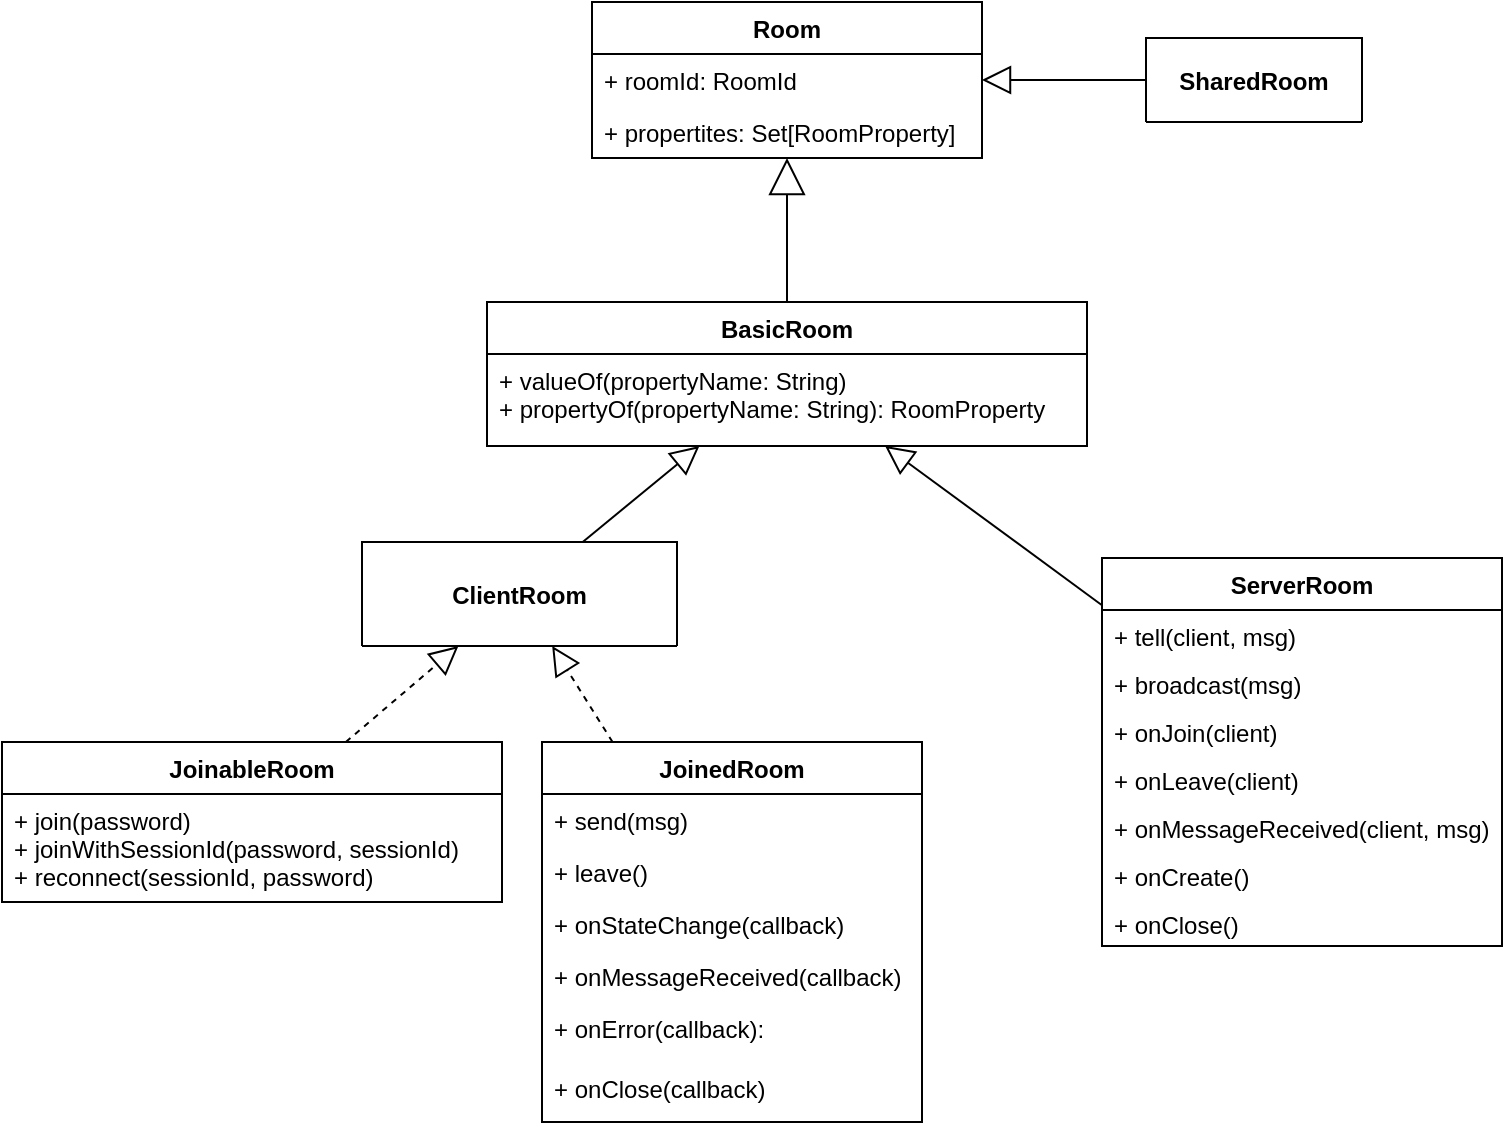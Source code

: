 <mxfile version="13.0.3" type="device" pages="4"><diagram id="ANvYU7w54oOPpQcC6ar3" name="detailed"><mxGraphModel dx="1086" dy="776" grid="1" gridSize="10" guides="1" tooltips="1" connect="1" arrows="1" fold="1" page="1" pageScale="1" pageWidth="827" pageHeight="1169" math="0" shadow="0"><root><mxCell id="0"/><mxCell id="1" parent="0"/><mxCell id="Jf699cSOZhtAb6FgL5ux-11" value="" style="endArrow=block;endSize=16;endFill=0;html=1;entryX=0.5;entryY=1;entryDx=0;entryDy=0;" parent="1" source="Jf699cSOZhtAb6FgL5ux-7" target="Jf699cSOZhtAb6FgL5ux-2" edge="1"><mxGeometry width="160" relative="1" as="geometry"><mxPoint x="120" y="130" as="sourcePoint"/><mxPoint x="280" y="130" as="targetPoint"/></mxGeometry></mxCell><mxCell id="tL595lsRaXTVZxqntEhU-9" value="" style="endArrow=block;endFill=0;endSize=12;html=1;dashed=1;" parent="1" source="q564kaZNd2fOxG2c7eRx-20" target="q564kaZNd2fOxG2c7eRx-17" edge="1"><mxGeometry width="160" relative="1" as="geometry"><mxPoint x="140" y="330" as="sourcePoint"/><mxPoint x="246.012" y="352" as="targetPoint"/></mxGeometry></mxCell><mxCell id="Jf699cSOZhtAb6FgL5ux-2" value="Room" style="swimlane;fontStyle=1;align=center;verticalAlign=top;childLayout=stackLayout;horizontal=1;startSize=26;horizontalStack=0;resizeParent=1;resizeParentMax=0;resizeLast=0;collapsible=1;marginBottom=0;" parent="1" vertex="1"><mxGeometry x="305" y="20" width="195" height="78" as="geometry"/></mxCell><mxCell id="Jf699cSOZhtAb6FgL5ux-3" value="+ roomId: RoomId" style="text;strokeColor=none;fillColor=none;align=left;verticalAlign=top;spacingLeft=4;spacingRight=4;overflow=hidden;rotatable=0;points=[[0,0.5],[1,0.5]];portConstraint=eastwest;" parent="Jf699cSOZhtAb6FgL5ux-2" vertex="1"><mxGeometry y="26" width="195" height="26" as="geometry"/></mxCell><mxCell id="q564kaZNd2fOxG2c7eRx-1" value="+ propertites: Set[RoomProperty]" style="text;strokeColor=none;fillColor=none;align=left;verticalAlign=top;spacingLeft=4;spacingRight=4;overflow=hidden;rotatable=0;points=[[0,0.5],[1,0.5]];portConstraint=eastwest;" parent="Jf699cSOZhtAb6FgL5ux-2" vertex="1"><mxGeometry y="52" width="195" height="26" as="geometry"/></mxCell><mxCell id="q564kaZNd2fOxG2c7eRx-27" style="edgeStyle=none;rounded=0;orthogonalLoop=1;jettySize=auto;html=1;startSize=8;endArrow=block;endFill=0;endSize=12;dashed=1;" parent="1" source="q564kaZNd2fOxG2c7eRx-23" target="q564kaZNd2fOxG2c7eRx-17" edge="1"><mxGeometry relative="1" as="geometry"/></mxCell><mxCell id="q564kaZNd2fOxG2c7eRx-62" style="edgeStyle=none;rounded=0;orthogonalLoop=1;jettySize=auto;html=1;startSize=8;endArrow=block;endFill=0;endSize=12;fontSize=12;" parent="1" source="q564kaZNd2fOxG2c7eRx-17" target="Jf699cSOZhtAb6FgL5ux-7" edge="1"><mxGeometry relative="1" as="geometry"/></mxCell><mxCell id="q564kaZNd2fOxG2c7eRx-59" style="edgeStyle=none;rounded=0;orthogonalLoop=1;jettySize=auto;html=1;startSize=8;endArrow=block;endFill=0;endSize=12;fontSize=12;" parent="1" source="q564kaZNd2fOxG2c7eRx-37" target="Jf699cSOZhtAb6FgL5ux-7" edge="1"><mxGeometry relative="1" as="geometry"/></mxCell><mxCell id="Jf699cSOZhtAb6FgL5ux-7" value="BasicRoom" style="swimlane;fontStyle=1;align=center;verticalAlign=top;childLayout=stackLayout;horizontal=1;startSize=26;horizontalStack=0;resizeParent=1;resizeParentMax=0;resizeLast=0;collapsible=1;marginBottom=0;" parent="1" vertex="1"><mxGeometry x="252.5" y="170" width="300" height="72" as="geometry"/></mxCell><mxCell id="Jf699cSOZhtAb6FgL5ux-10" value="+ valueOf(propertyName: String)&#10;+ propertyOf(propertyName: String): RoomProperty" style="text;strokeColor=none;fillColor=none;align=left;verticalAlign=top;spacingLeft=4;spacingRight=4;overflow=hidden;rotatable=0;points=[[0,0.5],[1,0.5]];portConstraint=eastwest;" parent="Jf699cSOZhtAb6FgL5ux-7" vertex="1"><mxGeometry y="26" width="300" height="46" as="geometry"/></mxCell><mxCell id="OmDBJyFpYIPHmztJFAtA-1" value="SharedRoom" style="swimlane;fontStyle=1;align=center;verticalAlign=middle;childLayout=stackLayout;horizontal=1;startSize=52;horizontalStack=0;resizeParent=1;resizeParentMax=0;resizeLast=0;collapsible=1;marginBottom=0;" parent="1" vertex="1"><mxGeometry x="582" y="38" width="108" height="42" as="geometry"/></mxCell><mxCell id="q564kaZNd2fOxG2c7eRx-37" value="ServerRoom" style="swimlane;fontStyle=1;align=center;verticalAlign=top;childLayout=stackLayout;horizontal=1;startSize=26;horizontalStack=0;resizeParent=1;resizeParentMax=0;resizeLast=0;collapsible=1;marginBottom=0;labelBackgroundColor=#ffffff;fillColor=#ffffff;" parent="1" vertex="1"><mxGeometry x="560" y="298" width="200" height="194" as="geometry"/></mxCell><mxCell id="q564kaZNd2fOxG2c7eRx-40" value="+ tell(client, msg)&#10;" style="text;strokeColor=none;fillColor=none;align=left;verticalAlign=top;spacingLeft=4;spacingRight=4;overflow=hidden;rotatable=0;points=[[0,0.5],[1,0.5]];portConstraint=eastwest;fontSize=12;" parent="q564kaZNd2fOxG2c7eRx-37" vertex="1"><mxGeometry y="26" width="200" height="24" as="geometry"/></mxCell><mxCell id="q564kaZNd2fOxG2c7eRx-41" value="+ broadcast(msg)" style="text;strokeColor=none;fillColor=none;align=left;verticalAlign=top;spacingLeft=4;spacingRight=4;overflow=hidden;rotatable=0;points=[[0,0.5],[1,0.5]];portConstraint=eastwest;fontSize=12;" parent="q564kaZNd2fOxG2c7eRx-37" vertex="1"><mxGeometry y="50" width="200" height="24" as="geometry"/></mxCell><mxCell id="q564kaZNd2fOxG2c7eRx-42" value="+ onJoin(client)" style="text;strokeColor=none;fillColor=none;align=left;verticalAlign=top;spacingLeft=4;spacingRight=4;overflow=hidden;rotatable=0;points=[[0,0.5],[1,0.5]];portConstraint=eastwest;fontSize=12;" parent="q564kaZNd2fOxG2c7eRx-37" vertex="1"><mxGeometry y="74" width="200" height="24" as="geometry"/></mxCell><mxCell id="q564kaZNd2fOxG2c7eRx-43" value="+ onLeave(client)" style="text;strokeColor=none;fillColor=none;align=left;verticalAlign=top;spacingLeft=4;spacingRight=4;overflow=hidden;rotatable=0;points=[[0,0.5],[1,0.5]];portConstraint=eastwest;fontSize=12;" parent="q564kaZNd2fOxG2c7eRx-37" vertex="1"><mxGeometry y="98" width="200" height="24" as="geometry"/></mxCell><mxCell id="q564kaZNd2fOxG2c7eRx-44" value="+ onMessageReceived(client, msg)" style="text;strokeColor=none;fillColor=none;align=left;verticalAlign=top;spacingLeft=4;spacingRight=4;overflow=hidden;rotatable=0;points=[[0,0.5],[1,0.5]];portConstraint=eastwest;fontSize=12;" parent="q564kaZNd2fOxG2c7eRx-37" vertex="1"><mxGeometry y="122" width="200" height="24" as="geometry"/></mxCell><mxCell id="q564kaZNd2fOxG2c7eRx-45" value="+ onCreate()" style="text;strokeColor=none;fillColor=none;align=left;verticalAlign=top;spacingLeft=4;spacingRight=4;overflow=hidden;rotatable=0;points=[[0,0.5],[1,0.5]];portConstraint=eastwest;fontSize=12;" parent="q564kaZNd2fOxG2c7eRx-37" vertex="1"><mxGeometry y="146" width="200" height="24" as="geometry"/></mxCell><mxCell id="q564kaZNd2fOxG2c7eRx-46" value="+ onClose()" style="text;strokeColor=none;fillColor=none;align=left;verticalAlign=top;spacingLeft=4;spacingRight=4;overflow=hidden;rotatable=0;points=[[0,0.5],[1,0.5]];portConstraint=eastwest;fontSize=12;" parent="q564kaZNd2fOxG2c7eRx-37" vertex="1"><mxGeometry y="170" width="200" height="24" as="geometry"/></mxCell><mxCell id="q564kaZNd2fOxG2c7eRx-17" value="ClientRoom" style="swimlane;fontStyle=1;align=center;verticalAlign=middle;childLayout=stackLayout;horizontal=1;startSize=52;horizontalStack=0;resizeParent=1;resizeParentMax=0;resizeLast=0;collapsible=1;marginBottom=0;" parent="1" vertex="1"><mxGeometry x="190" y="290" width="157.5" height="52" as="geometry"/></mxCell><mxCell id="q564kaZNd2fOxG2c7eRx-23" value="JoinedRoom" style="swimlane;fontStyle=1;align=center;verticalAlign=top;childLayout=stackLayout;horizontal=1;startSize=26;horizontalStack=0;resizeParent=1;resizeParentMax=0;resizeLast=0;collapsible=1;marginBottom=0;" parent="1" vertex="1"><mxGeometry x="280" y="390" width="190" height="190" as="geometry"/></mxCell><mxCell id="q564kaZNd2fOxG2c7eRx-29" value="+ send(msg)" style="text;strokeColor=none;fillColor=none;align=left;verticalAlign=top;spacingLeft=4;spacingRight=4;overflow=hidden;rotatable=0;points=[[0,0.5],[1,0.5]];portConstraint=eastwest;" parent="q564kaZNd2fOxG2c7eRx-23" vertex="1"><mxGeometry y="26" width="190" height="26" as="geometry"/></mxCell><mxCell id="q564kaZNd2fOxG2c7eRx-28" value="+ leave()" style="text;strokeColor=none;fillColor=none;align=left;verticalAlign=top;spacingLeft=4;spacingRight=4;overflow=hidden;rotatable=0;points=[[0,0.5],[1,0.5]];portConstraint=eastwest;" parent="q564kaZNd2fOxG2c7eRx-23" vertex="1"><mxGeometry y="52" width="190" height="26" as="geometry"/></mxCell><mxCell id="q564kaZNd2fOxG2c7eRx-26" value="+ onStateChange(callback)" style="text;strokeColor=none;fillColor=none;align=left;verticalAlign=top;spacingLeft=4;spacingRight=4;overflow=hidden;rotatable=0;points=[[0,0.5],[1,0.5]];portConstraint=eastwest;" parent="q564kaZNd2fOxG2c7eRx-23" vertex="1"><mxGeometry y="78" width="190" height="26" as="geometry"/></mxCell><mxCell id="q564kaZNd2fOxG2c7eRx-30" value="+ onMessageReceived(callback)" style="text;strokeColor=none;fillColor=none;align=left;verticalAlign=top;spacingLeft=4;spacingRight=4;overflow=hidden;rotatable=0;points=[[0,0.5],[1,0.5]];portConstraint=eastwest;" parent="q564kaZNd2fOxG2c7eRx-23" vertex="1"><mxGeometry y="104" width="190" height="26" as="geometry"/></mxCell><mxCell id="q564kaZNd2fOxG2c7eRx-24" value="+ onError(callback): " style="text;strokeColor=none;fillColor=none;align=left;verticalAlign=top;spacingLeft=4;spacingRight=4;overflow=hidden;rotatable=0;points=[[0,0.5],[1,0.5]];portConstraint=eastwest;" parent="q564kaZNd2fOxG2c7eRx-23" vertex="1"><mxGeometry y="130" width="190" height="60" as="geometry"/></mxCell><mxCell id="q564kaZNd2fOxG2c7eRx-20" value="JoinableRoom" style="swimlane;fontStyle=1;align=center;verticalAlign=top;childLayout=stackLayout;horizontal=1;startSize=26;horizontalStack=0;resizeParent=1;resizeParentMax=0;resizeLast=0;collapsible=1;marginBottom=0;" parent="1" vertex="1"><mxGeometry x="10" y="390" width="250" height="80" as="geometry"/></mxCell><mxCell id="q564kaZNd2fOxG2c7eRx-21" value="+ join(password)&#10;+ joinWithSessionId(password, sessionId)&#10;+ reconnect(sessionId, password)&#10;&#10;" style="text;strokeColor=none;fillColor=none;align=left;verticalAlign=top;spacingLeft=4;spacingRight=4;overflow=hidden;rotatable=0;points=[[0,0.5],[1,0.5]];portConstraint=eastwest;" parent="q564kaZNd2fOxG2c7eRx-20" vertex="1"><mxGeometry y="26" width="250" height="54" as="geometry"/></mxCell><mxCell id="OmDBJyFpYIPHmztJFAtA-4" style="edgeStyle=none;rounded=0;orthogonalLoop=1;jettySize=auto;html=1;startSize=8;endArrow=block;endFill=0;endSize=12;fontSize=12;" parent="1" source="OmDBJyFpYIPHmztJFAtA-1" target="Jf699cSOZhtAb6FgL5ux-2" edge="1"><mxGeometry relative="1" as="geometry"/></mxCell><mxCell id="ifW5zRImPuXPrIfAHnzN-2" value="+ onClose(callback)" style="text;strokeColor=none;fillColor=none;align=left;verticalAlign=top;spacingLeft=4;spacingRight=4;overflow=hidden;rotatable=0;points=[[0,0.5],[1,0.5]];portConstraint=eastwest;" vertex="1" parent="1"><mxGeometry x="280" y="550" width="190" height="26" as="geometry"/></mxCell></root></mxGraphModel></diagram><diagram id="nS-0k1jX-BRcm239sArv" name="Page-2"><mxGraphModel dx="1086" dy="776" grid="1" gridSize="10" guides="1" tooltips="1" connect="1" arrows="1" fold="1" page="1" pageScale="1" pageWidth="827" pageHeight="1169" math="0" shadow="0"><root><mxCell id="82kG2fMaNfjDo4Lb9i8f-0"/><mxCell id="82kG2fMaNfjDo4Lb9i8f-1" parent="82kG2fMaNfjDo4Lb9i8f-0"/><mxCell id="82kG2fMaNfjDo4Lb9i8f-2" value="" style="endArrow=block;endSize=12;endFill=0;html=1;entryX=0.5;entryY=1;entryDx=0;entryDy=0;" parent="82kG2fMaNfjDo4Lb9i8f-1" source="82kG2fMaNfjDo4Lb9i8f-10" target="82kG2fMaNfjDo4Lb9i8f-4" edge="1"><mxGeometry width="160" relative="1" as="geometry"><mxPoint x="120" y="130" as="sourcePoint"/><mxPoint x="280" y="130" as="targetPoint"/></mxGeometry></mxCell><mxCell id="82kG2fMaNfjDo4Lb9i8f-3" value="" style="endArrow=block;dashed=1;endFill=0;endSize=12;html=1;" parent="82kG2fMaNfjDo4Lb9i8f-1" source="82kG2fMaNfjDo4Lb9i8f-35" target="82kG2fMaNfjDo4Lb9i8f-28" edge="1"><mxGeometry width="160" relative="1" as="geometry"><mxPoint x="140" y="330" as="sourcePoint"/><mxPoint x="246.012" y="352" as="targetPoint"/></mxGeometry></mxCell><mxCell id="82kG2fMaNfjDo4Lb9i8f-7" style="edgeStyle=none;rounded=0;orthogonalLoop=1;jettySize=auto;html=1;startSize=8;endArrow=block;endFill=0;endSize=12;dashed=1;" parent="82kG2fMaNfjDo4Lb9i8f-1" source="82kG2fMaNfjDo4Lb9i8f-29" target="82kG2fMaNfjDo4Lb9i8f-28" edge="1"><mxGeometry relative="1" as="geometry"/></mxCell><mxCell id="82kG2fMaNfjDo4Lb9i8f-8" style="edgeStyle=none;rounded=0;orthogonalLoop=1;jettySize=auto;html=1;startSize=8;endArrow=block;endFill=0;endSize=12;fontSize=12;" parent="82kG2fMaNfjDo4Lb9i8f-1" source="82kG2fMaNfjDo4Lb9i8f-28" target="82kG2fMaNfjDo4Lb9i8f-10" edge="1"><mxGeometry relative="1" as="geometry"/></mxCell><mxCell id="82kG2fMaNfjDo4Lb9i8f-9" style="edgeStyle=none;rounded=0;orthogonalLoop=1;jettySize=auto;html=1;startSize=8;endArrow=block;endFill=0;endSize=12;fontSize=12;" parent="82kG2fMaNfjDo4Lb9i8f-1" source="82kG2fMaNfjDo4Lb9i8f-12" target="82kG2fMaNfjDo4Lb9i8f-10" edge="1"><mxGeometry relative="1" as="geometry"/></mxCell><mxCell id="82kG2fMaNfjDo4Lb9i8f-20" style="edgeStyle=none;rounded=0;orthogonalLoop=1;jettySize=auto;html=1;startSize=8;endArrow=block;endFill=0;endSize=12;fontSize=12;" parent="82kG2fMaNfjDo4Lb9i8f-1" source="82kG2fMaNfjDo4Lb9i8f-38" target="82kG2fMaNfjDo4Lb9i8f-12" edge="1"><mxGeometry relative="1" as="geometry"/></mxCell><mxCell id="82kG2fMaNfjDo4Lb9i8f-21" style="edgeStyle=none;rounded=0;orthogonalLoop=1;jettySize=auto;html=1;startSize=8;endArrow=block;endFill=0;endSize=12;fontSize=12;" parent="82kG2fMaNfjDo4Lb9i8f-1" source="82kG2fMaNfjDo4Lb9i8f-22" target="82kG2fMaNfjDo4Lb9i8f-12" edge="1"><mxGeometry relative="1" as="geometry"/></mxCell><mxCell id="82kG2fMaNfjDo4Lb9i8f-28" value="ClientRoom" style="swimlane;fontStyle=1;align=center;verticalAlign=middle;childLayout=stackLayout;horizontal=1;startSize=52;horizontalStack=0;resizeParent=1;resizeParentMax=0;resizeLast=0;collapsible=1;marginBottom=0;" parent="82kG2fMaNfjDo4Lb9i8f-1" vertex="1"><mxGeometry x="190" y="290" width="125" height="50" as="geometry"/></mxCell><mxCell id="82kG2fMaNfjDo4Lb9i8f-10" value="BasicRoom" style="swimlane;fontStyle=1;align=center;verticalAlign=middle;childLayout=stackLayout;horizontal=1;startSize=72;horizontalStack=0;resizeParent=1;resizeParentMax=0;resizeLast=0;collapsible=1;marginBottom=0;" parent="82kG2fMaNfjDo4Lb9i8f-1" vertex="1"><mxGeometry x="333.75" y="180" width="125" height="50" as="geometry"/></mxCell><mxCell id="82kG2fMaNfjDo4Lb9i8f-35" value="JoinableRoom" style="swimlane;fontStyle=1;align=center;verticalAlign=middle;childLayout=stackLayout;horizontal=1;startSize=52;horizontalStack=0;resizeParent=1;resizeParentMax=0;resizeLast=0;collapsible=1;marginBottom=0;" parent="82kG2fMaNfjDo4Lb9i8f-1" vertex="1"><mxGeometry x="120" y="400" width="110" height="35" as="geometry"/></mxCell><mxCell id="82kG2fMaNfjDo4Lb9i8f-4" value="Room" style="swimlane;fontStyle=1;align=center;verticalAlign=middle;childLayout=stackLayout;horizontal=1;startSize=78;horizontalStack=0;resizeParent=1;resizeParentMax=0;resizeLast=0;collapsible=1;marginBottom=0;" parent="82kG2fMaNfjDo4Lb9i8f-1" vertex="1"><mxGeometry x="353.75" y="80" width="85" height="48" as="geometry"/></mxCell><mxCell id="82kG2fMaNfjDo4Lb9i8f-29" value="JoinedRoom" style="swimlane;fontStyle=1;align=center;verticalAlign=middle;childLayout=stackLayout;horizontal=1;startSize=52;horizontalStack=0;resizeParent=1;resizeParentMax=0;resizeLast=0;collapsible=1;marginBottom=0;" parent="82kG2fMaNfjDo4Lb9i8f-1" vertex="1"><mxGeometry x="280" y="400" width="110" height="35" as="geometry"/></mxCell><mxCell id="82kG2fMaNfjDo4Lb9i8f-12" value="ServerRoom" style="swimlane;fontStyle=1;align=center;verticalAlign=middle;childLayout=stackLayout;horizontal=1;startSize=50;horizontalStack=0;resizeParent=1;resizeParentMax=0;resizeLast=0;collapsible=1;marginBottom=0;labelBackgroundColor=#ffffff;fillColor=#ffffff;" parent="82kG2fMaNfjDo4Lb9i8f-1" vertex="1"><mxGeometry x="500" y="290" width="125" height="50" as="geometry"/></mxCell><mxCell id="82kG2fMaNfjDo4Lb9i8f-38" value="GameLoop" style="swimlane;fontStyle=1;align=center;verticalAlign=middle;childLayout=stackLayout;horizontal=1;startSize=35;horizontalStack=0;resizeParent=1;resizeParentMax=0;resizeLast=0;collapsible=1;marginBottom=0;labelBackgroundColor=none;" parent="82kG2fMaNfjDo4Lb9i8f-1" vertex="1"><mxGeometry x="430" y="400" width="140" height="35" as="geometry"/></mxCell><mxCell id="82kG2fMaNfjDo4Lb9i8f-22" value="SynchronizedRoomState" style="swimlane;fontStyle=1;align=center;verticalAlign=middle;childLayout=stackLayout;horizontal=1;startSize=35;horizontalStack=0;resizeParent=1;resizeParentMax=0;resizeLast=0;collapsible=1;marginBottom=0;labelBackgroundColor=none;" parent="82kG2fMaNfjDo4Lb9i8f-1" vertex="1"><mxGeometry x="580" y="400" width="150" height="35" as="geometry"/></mxCell></root></mxGraphModel></diagram><diagram id="jXuK49XHvOL2DQo-oeTp" name="Page-3"><mxGraphModel dx="1086" dy="776" grid="1" gridSize="10" guides="1" tooltips="1" connect="1" arrows="1" fold="1" page="1" pageScale="1" pageWidth="827" pageHeight="1169" math="0" shadow="0"><root><mxCell id="lmc9ALdjlUcpM2SNsOKq-0"/><mxCell id="lmc9ALdjlUcpM2SNsOKq-1" parent="lmc9ALdjlUcpM2SNsOKq-0"/><mxCell id="bA6wwYij9P8J1IgaDy36-44" value="" style="endArrow=block;endSize=16;endFill=0;html=1;entryX=0.5;entryY=1;entryDx=0;entryDy=0;dashed=1;" edge="1" parent="lmc9ALdjlUcpM2SNsOKq-1" source="bA6wwYij9P8J1IgaDy36-52" target="bA6wwYij9P8J1IgaDy36-46"><mxGeometry width="160" relative="1" as="geometry"><mxPoint x="130" y="140" as="sourcePoint"/><mxPoint x="290" y="140" as="targetPoint"/></mxGeometry></mxCell><mxCell id="bA6wwYij9P8J1IgaDy36-46" value="Room" style="swimlane;fontStyle=1;align=center;verticalAlign=top;childLayout=stackLayout;horizontal=1;startSize=26;horizontalStack=0;resizeParent=1;resizeParentMax=0;resizeLast=0;collapsible=1;marginBottom=0;" vertex="1" parent="lmc9ALdjlUcpM2SNsOKq-1"><mxGeometry x="315" y="30" width="195" height="78" as="geometry"/></mxCell><mxCell id="bA6wwYij9P8J1IgaDy36-47" value="+ roomId: RoomId" style="text;strokeColor=none;fillColor=none;align=left;verticalAlign=top;spacingLeft=4;spacingRight=4;overflow=hidden;rotatable=0;points=[[0,0.5],[1,0.5]];portConstraint=eastwest;" vertex="1" parent="bA6wwYij9P8J1IgaDy36-46"><mxGeometry y="26" width="195" height="26" as="geometry"/></mxCell><mxCell id="bA6wwYij9P8J1IgaDy36-48" value="+ propertites: Set[RoomProperty]" style="text;strokeColor=none;fillColor=none;align=left;verticalAlign=top;spacingLeft=4;spacingRight=4;overflow=hidden;rotatable=0;points=[[0,0.5],[1,0.5]];portConstraint=eastwest;" vertex="1" parent="bA6wwYij9P8J1IgaDy36-46"><mxGeometry y="52" width="195" height="26" as="geometry"/></mxCell><mxCell id="bA6wwYij9P8J1IgaDy36-50" style="edgeStyle=none;rounded=0;orthogonalLoop=1;jettySize=auto;html=1;startSize=8;endArrow=block;endFill=0;endSize=12;fontSize=12;exitX=0.5;exitY=0;exitDx=0;exitDy=0;dashed=1;" edge="1" parent="lmc9ALdjlUcpM2SNsOKq-1" source="8RUiEOQkc9yUNHaTF_NH-4" target="bA6wwYij9P8J1IgaDy36-52"><mxGeometry relative="1" as="geometry"><mxPoint x="310.364" y="300" as="sourcePoint"/></mxGeometry></mxCell><mxCell id="bA6wwYij9P8J1IgaDy36-51" style="edgeStyle=none;rounded=0;orthogonalLoop=1;jettySize=auto;html=1;startSize=8;endArrow=block;endFill=0;endSize=12;fontSize=12;exitX=0.5;exitY=0;exitDx=0;exitDy=0;dashed=1;" edge="1" parent="lmc9ALdjlUcpM2SNsOKq-1" source="8RUiEOQkc9yUNHaTF_NH-7" target="bA6wwYij9P8J1IgaDy36-52"><mxGeometry relative="1" as="geometry"><mxPoint x="570" y="331.602" as="sourcePoint"/></mxGeometry></mxCell><mxCell id="bA6wwYij9P8J1IgaDy36-52" value="BasicRoom" style="swimlane;fontStyle=1;align=center;verticalAlign=top;childLayout=stackLayout;horizontal=1;startSize=26;horizontalStack=0;resizeParent=1;resizeParentMax=0;resizeLast=0;collapsible=1;marginBottom=0;" vertex="1" parent="lmc9ALdjlUcpM2SNsOKq-1"><mxGeometry x="262.5" y="180" width="300" height="72" as="geometry"/></mxCell><mxCell id="bA6wwYij9P8J1IgaDy36-53" value="+ valueOf(propertyName: String)&#10;+ propertyOf(propertyName: String): RoomProperty" style="text;strokeColor=none;fillColor=none;align=left;verticalAlign=top;spacingLeft=4;spacingRight=4;overflow=hidden;rotatable=0;points=[[0,0.5],[1,0.5]];portConstraint=eastwest;" vertex="1" parent="bA6wwYij9P8J1IgaDy36-52"><mxGeometry y="26" width="300" height="46" as="geometry"/></mxCell><mxCell id="bA6wwYij9P8J1IgaDy36-54" value="SharedRoom" style="swimlane;fontStyle=1;align=center;verticalAlign=middle;childLayout=stackLayout;horizontal=1;startSize=52;horizontalStack=0;resizeParent=1;resizeParentMax=0;resizeLast=0;collapsible=1;marginBottom=0;" vertex="1" parent="lmc9ALdjlUcpM2SNsOKq-1"><mxGeometry x="592" y="48" width="108" height="42" as="geometry"/></mxCell><mxCell id="bA6wwYij9P8J1IgaDy36-87" style="edgeStyle=none;rounded=0;orthogonalLoop=1;jettySize=auto;html=1;startSize=8;endArrow=block;endFill=0;endSize=12;fontSize=12;" edge="1" parent="lmc9ALdjlUcpM2SNsOKq-1" source="bA6wwYij9P8J1IgaDy36-54" target="bA6wwYij9P8J1IgaDy36-46"><mxGeometry relative="1" as="geometry"/></mxCell><mxCell id="8RUiEOQkc9yUNHaTF_NH-0" value="" style="endArrow=block;dashed=1;endFill=0;endSize=12;html=1;" edge="1" parent="lmc9ALdjlUcpM2SNsOKq-1" source="8RUiEOQkc9yUNHaTF_NH-5" target="8RUiEOQkc9yUNHaTF_NH-4"><mxGeometry width="160" relative="1" as="geometry"><mxPoint x="172.9" y="390" as="sourcePoint"/><mxPoint x="278.912" y="412" as="targetPoint"/></mxGeometry></mxCell><mxCell id="8RUiEOQkc9yUNHaTF_NH-1" style="edgeStyle=none;rounded=0;orthogonalLoop=1;jettySize=auto;html=1;startSize=8;endArrow=block;endFill=0;endSize=12;dashed=1;" edge="1" parent="lmc9ALdjlUcpM2SNsOKq-1" source="8RUiEOQkc9yUNHaTF_NH-6" target="8RUiEOQkc9yUNHaTF_NH-4"><mxGeometry relative="1" as="geometry"/></mxCell><mxCell id="8RUiEOQkc9yUNHaTF_NH-2" style="edgeStyle=none;rounded=0;orthogonalLoop=1;jettySize=auto;html=1;startSize=8;endArrow=block;endFill=0;endSize=12;fontSize=12;dashed=1;" edge="1" parent="lmc9ALdjlUcpM2SNsOKq-1" source="8RUiEOQkc9yUNHaTF_NH-8" target="8RUiEOQkc9yUNHaTF_NH-7"><mxGeometry relative="1" as="geometry"/></mxCell><mxCell id="8RUiEOQkc9yUNHaTF_NH-3" style="edgeStyle=none;rounded=0;orthogonalLoop=1;jettySize=auto;html=1;startSize=8;endArrow=block;endFill=0;endSize=12;fontSize=12;dashed=1;" edge="1" parent="lmc9ALdjlUcpM2SNsOKq-1" target="8RUiEOQkc9yUNHaTF_NH-7"><mxGeometry relative="1" as="geometry"><mxPoint x="672.107" y="460" as="sourcePoint"/></mxGeometry></mxCell><mxCell id="8RUiEOQkc9yUNHaTF_NH-5" value="JoinableRoom" style="swimlane;fontStyle=1;align=center;verticalAlign=middle;childLayout=stackLayout;horizontal=1;startSize=52;horizontalStack=0;resizeParent=1;resizeParentMax=0;resizeLast=0;collapsible=1;marginBottom=0;" vertex="1" parent="lmc9ALdjlUcpM2SNsOKq-1"><mxGeometry x="140" y="450" width="110" height="35" as="geometry"/></mxCell><mxCell id="8RUiEOQkc9yUNHaTF_NH-4" value="ClientRoom" style="swimlane;fontStyle=1;align=center;verticalAlign=middle;childLayout=stackLayout;horizontal=1;startSize=52;horizontalStack=0;resizeParent=1;resizeParentMax=0;resizeLast=0;collapsible=1;marginBottom=0;" vertex="1" parent="lmc9ALdjlUcpM2SNsOKq-1"><mxGeometry x="200" y="310" width="125" height="50" as="geometry"/></mxCell><mxCell id="8RUiEOQkc9yUNHaTF_NH-7" value="ServerRoom" style="swimlane;fontStyle=1;align=center;verticalAlign=middle;childLayout=stackLayout;horizontal=1;startSize=50;horizontalStack=0;resizeParent=1;resizeParentMax=0;resizeLast=0;collapsible=1;marginBottom=0;labelBackgroundColor=#ffffff;fillColor=#ffffff;" vertex="1" parent="lmc9ALdjlUcpM2SNsOKq-1"><mxGeometry x="495" y="310" width="125" height="50" as="geometry"/></mxCell><mxCell id="8RUiEOQkc9yUNHaTF_NH-8" value="GameLoop" style="swimlane;fontStyle=1;align=center;verticalAlign=middle;childLayout=stackLayout;horizontal=1;startSize=35;horizontalStack=0;resizeParent=1;resizeParentMax=0;resizeLast=0;collapsible=1;marginBottom=0;labelBackgroundColor=none;" vertex="1" parent="lmc9ALdjlUcpM2SNsOKq-1"><mxGeometry x="430" y="450" width="140" height="35" as="geometry"/></mxCell><mxCell id="8RUiEOQkc9yUNHaTF_NH-9" value="SynchronizedRoomState" style="swimlane;fontStyle=1;align=center;verticalAlign=middle;childLayout=stackLayout;horizontal=1;startSize=35;horizontalStack=0;resizeParent=1;resizeParentMax=0;resizeLast=0;collapsible=1;marginBottom=0;labelBackgroundColor=none;" vertex="1" parent="lmc9ALdjlUcpM2SNsOKq-1"><mxGeometry x="600" y="450" width="150" height="35" as="geometry"/></mxCell><mxCell id="8RUiEOQkc9yUNHaTF_NH-6" value="JoinedRoom" style="swimlane;fontStyle=1;align=center;verticalAlign=middle;childLayout=stackLayout;horizontal=1;startSize=52;horizontalStack=0;resizeParent=1;resizeParentMax=0;resizeLast=0;collapsible=1;marginBottom=0;" vertex="1" parent="lmc9ALdjlUcpM2SNsOKq-1"><mxGeometry x="280" y="450" width="110" height="35" as="geometry"/></mxCell></root></mxGraphModel></diagram><diagram id="UWOGe96sFC5fvnwpxAq-" name="server"><mxGraphModel dx="1086" dy="776" grid="1" gridSize="10" guides="1" tooltips="1" connect="1" arrows="1" fold="1" page="1" pageScale="1" pageWidth="827" pageHeight="1169" math="0" shadow="0"><root><mxCell id="kCYz8bWBBVI4Hr_ZKfA5-0"/><mxCell id="kCYz8bWBBVI4Hr_ZKfA5-1" parent="kCYz8bWBBVI4Hr_ZKfA5-0"/><mxCell id="c1U2BXhjYqEPUL8S3MVg-0" value="Room" style="swimlane;fontStyle=1;align=center;verticalAlign=top;childLayout=stackLayout;horizontal=1;startSize=26;horizontalStack=0;resizeParent=1;resizeParentMax=0;resizeLast=0;collapsible=1;marginBottom=0;" parent="kCYz8bWBBVI4Hr_ZKfA5-1" vertex="1"><mxGeometry x="305" y="20" width="195" height="78" as="geometry"/></mxCell><mxCell id="c1U2BXhjYqEPUL8S3MVg-1" value="+ roomId: RoomId" style="text;strokeColor=none;fillColor=none;align=left;verticalAlign=top;spacingLeft=4;spacingRight=4;overflow=hidden;rotatable=0;points=[[0,0.5],[1,0.5]];portConstraint=eastwest;" parent="c1U2BXhjYqEPUL8S3MVg-0" vertex="1"><mxGeometry y="26" width="195" height="26" as="geometry"/></mxCell><mxCell id="c1U2BXhjYqEPUL8S3MVg-2" value="+ propertites: Set[RoomProperty]" style="text;strokeColor=none;fillColor=none;align=left;verticalAlign=top;spacingLeft=4;spacingRight=4;overflow=hidden;rotatable=0;points=[[0,0.5],[1,0.5]];portConstraint=eastwest;" parent="c1U2BXhjYqEPUL8S3MVg-0" vertex="1"><mxGeometry y="52" width="195" height="26" as="geometry"/></mxCell><mxCell id="c1U2BXhjYqEPUL8S3MVg-11" style="edgeStyle=none;rounded=0;orthogonalLoop=1;jettySize=auto;html=1;startSize=8;endArrow=block;endFill=0;endSize=12;fontSize=12;" parent="kCYz8bWBBVI4Hr_ZKfA5-1" source="c1U2BXhjYqEPUL8S3MVg-19" target="r9f8YnzCsqGr7gEaaDu9-0" edge="1"><mxGeometry relative="1" as="geometry"><mxPoint x="364.404" y="364.0" as="targetPoint"/></mxGeometry></mxCell><mxCell id="c1U2BXhjYqEPUL8S3MVg-12" style="edgeStyle=none;rounded=0;orthogonalLoop=1;jettySize=auto;html=1;startSize=8;endArrow=block;endFill=0;endSize=12;fontSize=12;" parent="kCYz8bWBBVI4Hr_ZKfA5-1" source="c1U2BXhjYqEPUL8S3MVg-13" target="r9f8YnzCsqGr7gEaaDu9-0" edge="1"><mxGeometry relative="1" as="geometry"><mxPoint x="442.271" y="364.0" as="targetPoint"/></mxGeometry></mxCell><mxCell id="c1U2BXhjYqEPUL8S3MVg-25" style="rounded=0;orthogonalLoop=1;jettySize=auto;html=1;endArrow=block;endFill=0;startSize=10;endSize=12;exitX=0.556;exitY=0.041;exitDx=0;exitDy=0;exitPerimeter=0;" parent="kCYz8bWBBVI4Hr_ZKfA5-1" source="r9f8YnzCsqGr7gEaaDu9-0" target="c1U2BXhjYqEPUL8S3MVg-0" edge="1"><mxGeometry relative="1" as="geometry"><mxPoint x="401.166" y="170" as="sourcePoint"/></mxGeometry></mxCell><mxCell id="HiVlQtQ1CVjseC2JWSwl-21" style="rounded=0;orthogonalLoop=1;jettySize=auto;html=1;endArrow=block;endFill=0;endSize=12;edgeStyle=orthogonalEdgeStyle;" parent="kCYz8bWBBVI4Hr_ZKfA5-1" source="r9f8YnzCsqGr7gEaaDu9-0" target="HiVlQtQ1CVjseC2JWSwl-17" edge="1"><mxGeometry relative="1" as="geometry"><Array as="points"><mxPoint x="330" y="110"/></Array></mxGeometry></mxCell><mxCell id="HiVlQtQ1CVjseC2JWSwl-22" style="edgeStyle=none;rounded=0;orthogonalLoop=1;jettySize=auto;html=1;endArrow=block;endFill=0;endSize=12;" parent="kCYz8bWBBVI4Hr_ZKfA5-1" source="r9f8YnzCsqGr7gEaaDu9-0" target="HiVlQtQ1CVjseC2JWSwl-6" edge="1"><mxGeometry relative="1" as="geometry"/></mxCell><mxCell id="HiVlQtQ1CVjseC2JWSwl-23" style="edgeStyle=none;rounded=0;orthogonalLoop=1;jettySize=auto;html=1;endArrow=block;endFill=0;endSize=12;" parent="kCYz8bWBBVI4Hr_ZKfA5-1" source="r9f8YnzCsqGr7gEaaDu9-0" target="HiVlQtQ1CVjseC2JWSwl-9" edge="1"><mxGeometry relative="1" as="geometry"/></mxCell><mxCell id="HiVlQtQ1CVjseC2JWSwl-24" style="edgeStyle=orthogonalEdgeStyle;rounded=0;orthogonalLoop=1;jettySize=auto;html=1;endArrow=block;endFill=0;endSize=12;" parent="kCYz8bWBBVI4Hr_ZKfA5-1" source="r9f8YnzCsqGr7gEaaDu9-0" target="HiVlQtQ1CVjseC2JWSwl-12" edge="1"><mxGeometry relative="1" as="geometry"><Array as="points"><mxPoint x="320" y="419"/></Array></mxGeometry></mxCell><mxCell id="r9f8YnzCsqGr7gEaaDu9-0" value="ServerRoom" style="swimlane;fontStyle=3;align=center;verticalAlign=top;childLayout=stackLayout;horizontal=1;startSize=26;horizontalStack=0;resizeParent=1;resizeParentMax=0;resizeLast=0;collapsible=1;marginBottom=0;labelBackgroundColor=#ffffff;fillColor=#ffffff;" parent="kCYz8bWBBVI4Hr_ZKfA5-1" vertex="1"><mxGeometry x="305" y="130" width="180" height="242" as="geometry"/></mxCell><mxCell id="r9f8YnzCsqGr7gEaaDu9-1" value="+ addClient(client)" style="text;strokeColor=none;fillColor=none;align=left;verticalAlign=top;spacingLeft=4;spacingRight=4;overflow=hidden;rotatable=0;points=[[0,0.5],[1,0.5]];portConstraint=eastwest;fontSize=10;labelBackgroundColor=none;" parent="r9f8YnzCsqGr7gEaaDu9-0" vertex="1"><mxGeometry y="26" width="180" height="24" as="geometry"/></mxCell><mxCell id="r9f8YnzCsqGr7gEaaDu9-2" value="+ removeClient(client)&#10;" style="text;strokeColor=none;fillColor=none;align=left;verticalAlign=top;spacingLeft=4;spacingRight=4;overflow=hidden;rotatable=0;points=[[0,0.5],[1,0.5]];portConstraint=eastwest;fontSize=10;" parent="r9f8YnzCsqGr7gEaaDu9-0" vertex="1"><mxGeometry y="50" width="180" height="24" as="geometry"/></mxCell><mxCell id="r9f8YnzCsqGr7gEaaDu9-3" value="+ tell(client, msg)&#10;" style="text;strokeColor=none;fillColor=none;align=left;verticalAlign=top;spacingLeft=4;spacingRight=4;overflow=hidden;rotatable=0;points=[[0,0.5],[1,0.5]];portConstraint=eastwest;fontSize=10;" parent="r9f8YnzCsqGr7gEaaDu9-0" vertex="1"><mxGeometry y="74" width="180" height="24" as="geometry"/></mxCell><mxCell id="r9f8YnzCsqGr7gEaaDu9-4" value="+ broadcast(msg)" style="text;strokeColor=none;fillColor=none;align=left;verticalAlign=top;spacingLeft=4;spacingRight=4;overflow=hidden;rotatable=0;points=[[0,0.5],[1,0.5]];portConstraint=eastwest;fontSize=10;" parent="r9f8YnzCsqGr7gEaaDu9-0" vertex="1"><mxGeometry y="98" width="180" height="24" as="geometry"/></mxCell><mxCell id="r9f8YnzCsqGr7gEaaDu9-5" value="+ onJoin(client)" style="text;strokeColor=none;fillColor=none;align=left;verticalAlign=top;spacingLeft=4;spacingRight=4;overflow=hidden;rotatable=0;points=[[0,0.5],[1,0.5]];portConstraint=eastwest;fontSize=10;fontStyle=2" parent="r9f8YnzCsqGr7gEaaDu9-0" vertex="1"><mxGeometry y="122" width="180" height="24" as="geometry"/></mxCell><mxCell id="r9f8YnzCsqGr7gEaaDu9-6" value="+ onLeave(client)" style="text;strokeColor=none;fillColor=none;align=left;verticalAlign=top;spacingLeft=4;spacingRight=4;overflow=hidden;rotatable=0;points=[[0,0.5],[1,0.5]];portConstraint=eastwest;fontSize=10;fontStyle=2" parent="r9f8YnzCsqGr7gEaaDu9-0" vertex="1"><mxGeometry y="146" width="180" height="24" as="geometry"/></mxCell><mxCell id="r9f8YnzCsqGr7gEaaDu9-7" value="+ onMessageReceived(client, msg)" style="text;strokeColor=none;fillColor=none;align=left;verticalAlign=top;spacingLeft=4;spacingRight=4;overflow=hidden;rotatable=0;points=[[0,0.5],[1,0.5]];portConstraint=eastwest;fontSize=10;fontStyle=2" parent="r9f8YnzCsqGr7gEaaDu9-0" vertex="1"><mxGeometry y="170" width="180" height="24" as="geometry"/></mxCell><mxCell id="r9f8YnzCsqGr7gEaaDu9-8" value="+ onCreate()" style="text;strokeColor=none;fillColor=none;align=left;verticalAlign=top;spacingLeft=4;spacingRight=4;overflow=hidden;rotatable=0;points=[[0,0.5],[1,0.5]];portConstraint=eastwest;fontSize=10;fontStyle=2" parent="r9f8YnzCsqGr7gEaaDu9-0" vertex="1"><mxGeometry y="194" width="180" height="24" as="geometry"/></mxCell><mxCell id="r9f8YnzCsqGr7gEaaDu9-9" value="+ onClose()" style="text;strokeColor=none;fillColor=none;align=left;verticalAlign=top;spacingLeft=4;spacingRight=4;overflow=hidden;rotatable=0;points=[[0,0.5],[1,0.5]];portConstraint=eastwest;fontSize=10;fontStyle=2" parent="r9f8YnzCsqGr7gEaaDu9-0" vertex="1"><mxGeometry y="218" width="180" height="24" as="geometry"/></mxCell><mxCell id="c1U2BXhjYqEPUL8S3MVg-13" value="SynchronizedRoomState" style="swimlane;fontStyle=3;align=center;verticalAlign=top;childLayout=stackLayout;horizontal=1;startSize=26;horizontalStack=0;resizeParent=1;resizeParentMax=0;resizeLast=0;collapsible=1;marginBottom=0;labelBackgroundColor=none;" parent="kCYz8bWBBVI4Hr_ZKfA5-1" vertex="1"><mxGeometry x="560" y="130" width="150" height="114" as="geometry"/></mxCell><mxCell id="c1U2BXhjYqEPUL8S3MVg-14" value="+ stateUpdateRate: Long" style="text;strokeColor=none;fillColor=none;align=left;verticalAlign=middle;spacingLeft=5;spacingRight=4;overflow=hidden;rotatable=0;points=[[0,0.5],[1,0.5]];portConstraint=eastwest;spacing=2;fontSize=10;" parent="c1U2BXhjYqEPUL8S3MVg-13" vertex="1"><mxGeometry y="26" width="150" height="20" as="geometry"/></mxCell><mxCell id="c1U2BXhjYqEPUL8S3MVg-15" value="" style="line;strokeWidth=1;fillColor=none;align=left;verticalAlign=middle;spacingTop=-1;spacingLeft=3;spacingRight=3;rotatable=0;labelPosition=right;points=[];portConstraint=eastwest;" parent="c1U2BXhjYqEPUL8S3MVg-13" vertex="1"><mxGeometry y="46" width="150" height="8" as="geometry"/></mxCell><mxCell id="c1U2BXhjYqEPUL8S3MVg-16" value="+ startStateSynchronization()" style="text;strokeColor=none;fillColor=none;align=left;verticalAlign=top;spacingLeft=4;spacingRight=4;overflow=hidden;rotatable=0;points=[[0,0.5],[1,0.5]];portConstraint=eastwest;fontSize=10;" parent="c1U2BXhjYqEPUL8S3MVg-13" vertex="1"><mxGeometry y="54" width="150" height="20" as="geometry"/></mxCell><mxCell id="c1U2BXhjYqEPUL8S3MVg-17" value="+ stopStateSynchronization()" style="text;strokeColor=none;fillColor=none;align=left;verticalAlign=top;spacingLeft=4;spacingRight=4;overflow=hidden;rotatable=0;points=[[0,0.5],[1,0.5]];portConstraint=eastwest;fontSize=10;" parent="c1U2BXhjYqEPUL8S3MVg-13" vertex="1"><mxGeometry y="74" width="150" height="20" as="geometry"/></mxCell><mxCell id="c1U2BXhjYqEPUL8S3MVg-18" value="+ currentState(): T" style="text;strokeColor=none;fillColor=none;align=left;verticalAlign=top;spacingLeft=4;spacingRight=4;overflow=hidden;rotatable=0;points=[[0,0.5],[1,0.5]];portConstraint=eastwest;fontSize=10;fontStyle=2" parent="c1U2BXhjYqEPUL8S3MVg-13" vertex="1"><mxGeometry y="94" width="150" height="20" as="geometry"/></mxCell><mxCell id="c1U2BXhjYqEPUL8S3MVg-19" value="GameLoop" style="swimlane;fontStyle=3;align=center;verticalAlign=top;childLayout=stackLayout;horizontal=1;startSize=26;horizontalStack=0;resizeParent=1;resizeParentMax=0;resizeLast=0;collapsible=1;marginBottom=0;labelBackgroundColor=none;" parent="kCYz8bWBBVI4Hr_ZKfA5-1" vertex="1"><mxGeometry x="560" y="258" width="150" height="114" as="geometry"/></mxCell><mxCell id="c1U2BXhjYqEPUL8S3MVg-20" value="+ worldUpdateRate: Long" style="text;strokeColor=none;fillColor=none;align=left;verticalAlign=middle;spacingLeft=5;spacingRight=4;overflow=hidden;rotatable=0;points=[[0,0.5],[1,0.5]];portConstraint=eastwest;spacing=2;fontSize=10;" parent="c1U2BXhjYqEPUL8S3MVg-19" vertex="1"><mxGeometry y="26" width="150" height="20" as="geometry"/></mxCell><mxCell id="c1U2BXhjYqEPUL8S3MVg-21" value="" style="line;strokeWidth=1;fillColor=none;align=left;verticalAlign=middle;spacingTop=-1;spacingLeft=3;spacingRight=3;rotatable=0;labelPosition=right;points=[];portConstraint=eastwest;" parent="c1U2BXhjYqEPUL8S3MVg-19" vertex="1"><mxGeometry y="46" width="150" height="8" as="geometry"/></mxCell><mxCell id="c1U2BXhjYqEPUL8S3MVg-22" value="+ startWorldUpdate()" style="text;strokeColor=none;fillColor=none;align=left;verticalAlign=top;spacingLeft=4;spacingRight=4;overflow=hidden;rotatable=0;points=[[0,0.5],[1,0.5]];portConstraint=eastwest;fontSize=10;" parent="c1U2BXhjYqEPUL8S3MVg-19" vertex="1"><mxGeometry y="54" width="150" height="20" as="geometry"/></mxCell><mxCell id="c1U2BXhjYqEPUL8S3MVg-23" value="+ stopWorldUpdate()" style="text;strokeColor=none;fillColor=none;align=left;verticalAlign=top;spacingLeft=4;spacingRight=4;overflow=hidden;rotatable=0;points=[[0,0.5],[1,0.5]];portConstraint=eastwest;fontSize=10;" parent="c1U2BXhjYqEPUL8S3MVg-19" vertex="1"><mxGeometry y="74" width="150" height="20" as="geometry"/></mxCell><mxCell id="c1U2BXhjYqEPUL8S3MVg-24" value="+ updateWorld()" style="text;strokeColor=none;fillColor=none;align=left;verticalAlign=top;spacingLeft=4;spacingRight=4;overflow=hidden;rotatable=0;points=[[0,0.5],[1,0.5]];portConstraint=eastwest;fontSize=10;fontStyle=2" parent="c1U2BXhjYqEPUL8S3MVg-19" vertex="1"><mxGeometry y="94" width="150" height="20" as="geometry"/></mxCell><mxCell id="X710KURd7KGgQAy5JxzG-1" value="T" style="rounded=0;whiteSpace=wrap;html=1;fillColor=#ffffff;dashed=1;" parent="kCYz8bWBBVI4Hr_ZKfA5-1" vertex="1"><mxGeometry x="700" y="110" width="32" height="30" as="geometry"/></mxCell><mxCell id="HiVlQtQ1CVjseC2JWSwl-6" value="PrivateRoomSupport" style="swimlane;fontStyle=3;align=center;verticalAlign=top;childLayout=stackLayout;horizontal=1;startSize=26;horizontalStack=0;resizeParent=1;resizeParentMax=0;resizeLast=0;collapsible=1;marginBottom=0;" parent="kCYz8bWBBVI4Hr_ZKfA5-1" vertex="1"><mxGeometry x="30" y="154" width="195" height="104" as="geometry"/></mxCell><mxCell id="HiVlQtQ1CVjseC2JWSwl-16" value="+ isPrivate()" style="text;strokeColor=none;fillColor=none;align=left;verticalAlign=top;spacingLeft=4;spacingRight=4;overflow=hidden;rotatable=0;points=[[0,0.5],[1,0.5]];portConstraint=eastwest;" parent="HiVlQtQ1CVjseC2JWSwl-6" vertex="1"><mxGeometry y="26" width="195" height="26" as="geometry"/></mxCell><mxCell id="HiVlQtQ1CVjseC2JWSwl-7" value="+ makePublic()" style="text;strokeColor=none;fillColor=none;align=left;verticalAlign=top;spacingLeft=4;spacingRight=4;overflow=hidden;rotatable=0;points=[[0,0.5],[1,0.5]];portConstraint=eastwest;" parent="HiVlQtQ1CVjseC2JWSwl-6" vertex="1"><mxGeometry y="52" width="195" height="26" as="geometry"/></mxCell><mxCell id="HiVlQtQ1CVjseC2JWSwl-8" value="+ makePrivate()" style="text;strokeColor=none;fillColor=none;align=left;verticalAlign=top;spacingLeft=4;spacingRight=4;overflow=hidden;rotatable=0;points=[[0,0.5],[1,0.5]];portConstraint=eastwest;" parent="HiVlQtQ1CVjseC2JWSwl-6" vertex="1"><mxGeometry y="78" width="195" height="26" as="geometry"/></mxCell><mxCell id="HiVlQtQ1CVjseC2JWSwl-17" value="MatchmakingSupport" style="swimlane;fontStyle=3;align=center;verticalAlign=top;childLayout=stackLayout;horizontal=1;startSize=26;horizontalStack=0;resizeParent=1;resizeParentMax=0;resizeLast=0;collapsible=1;marginBottom=0;" parent="kCYz8bWBBVI4Hr_ZKfA5-1" vertex="1"><mxGeometry x="30" y="62" width="195" height="78" as="geometry"/></mxCell><mxCell id="HiVlQtQ1CVjseC2JWSwl-18" value="+ matchmakingGroups()" style="text;strokeColor=none;fillColor=none;align=left;verticalAlign=top;spacingLeft=4;spacingRight=4;overflow=hidden;rotatable=0;points=[[0,0.5],[1,0.5]];portConstraint=eastwest;" parent="HiVlQtQ1CVjseC2JWSwl-17" vertex="1"><mxGeometry y="26" width="195" height="26" as="geometry"/></mxCell><mxCell id="HiVlQtQ1CVjseC2JWSwl-19" value="+ isMatchmakingEnabled()" style="text;strokeColor=none;fillColor=none;align=left;verticalAlign=top;spacingLeft=4;spacingRight=4;overflow=hidden;rotatable=0;points=[[0,0.5],[1,0.5]];portConstraint=eastwest;" parent="HiVlQtQ1CVjseC2JWSwl-17" vertex="1"><mxGeometry y="52" width="195" height="26" as="geometry"/></mxCell><mxCell id="HiVlQtQ1CVjseC2JWSwl-9" value="RoomLockingSupport" style="swimlane;fontStyle=3;align=center;verticalAlign=top;childLayout=stackLayout;horizontal=1;startSize=26;horizontalStack=0;resizeParent=1;resizeParentMax=0;resizeLast=0;collapsible=1;marginBottom=0;" parent="kCYz8bWBBVI4Hr_ZKfA5-1" vertex="1"><mxGeometry x="30" y="268" width="195" height="104" as="geometry"/></mxCell><mxCell id="HiVlQtQ1CVjseC2JWSwl-15" value="+ isLocked()" style="text;strokeColor=none;fillColor=none;align=left;verticalAlign=top;spacingLeft=4;spacingRight=4;overflow=hidden;rotatable=0;points=[[0,0.5],[1,0.5]];portConstraint=eastwest;" parent="HiVlQtQ1CVjseC2JWSwl-9" vertex="1"><mxGeometry y="26" width="195" height="26" as="geometry"/></mxCell><mxCell id="HiVlQtQ1CVjseC2JWSwl-10" value="+ lock()" style="text;strokeColor=none;fillColor=none;align=left;verticalAlign=top;spacingLeft=4;spacingRight=4;overflow=hidden;rotatable=0;points=[[0,0.5],[1,0.5]];portConstraint=eastwest;" parent="HiVlQtQ1CVjseC2JWSwl-9" vertex="1"><mxGeometry y="52" width="195" height="26" as="geometry"/></mxCell><mxCell id="HiVlQtQ1CVjseC2JWSwl-11" value="+ unlock()" style="text;strokeColor=none;fillColor=none;align=left;verticalAlign=top;spacingLeft=4;spacingRight=4;overflow=hidden;rotatable=0;points=[[0,0.5],[1,0.5]];portConstraint=eastwest;" parent="HiVlQtQ1CVjseC2JWSwl-9" vertex="1"><mxGeometry y="78" width="195" height="26" as="geometry"/></mxCell><mxCell id="HiVlQtQ1CVjseC2JWSwl-12" value="ReconnectionSupport" style="swimlane;fontStyle=3;align=center;verticalAlign=top;childLayout=stackLayout;horizontal=1;startSize=26;horizontalStack=0;resizeParent=1;resizeParentMax=0;resizeLast=0;collapsible=1;marginBottom=0;" parent="kCYz8bWBBVI4Hr_ZKfA5-1" vertex="1"><mxGeometry x="30" y="380" width="195" height="78" as="geometry"/></mxCell><mxCell id="HiVlQtQ1CVjseC2JWSwl-13" value="+ tryReconnectClient(client)" style="text;strokeColor=none;fillColor=none;align=left;verticalAlign=top;spacingLeft=4;spacingRight=4;overflow=hidden;rotatable=0;points=[[0,0.5],[1,0.5]];portConstraint=eastwest;" parent="HiVlQtQ1CVjseC2JWSwl-12" vertex="1"><mxGeometry y="26" width="195" height="26" as="geometry"/></mxCell><mxCell id="HiVlQtQ1CVjseC2JWSwl-14" value="+ allowReconnection(client,time)" style="text;strokeColor=none;fillColor=none;align=left;verticalAlign=top;spacingLeft=4;spacingRight=4;overflow=hidden;rotatable=0;points=[[0,0.5],[1,0.5]];portConstraint=eastwest;" parent="HiVlQtQ1CVjseC2JWSwl-12" vertex="1"><mxGeometry y="52" width="195" height="26" as="geometry"/></mxCell></root></mxGraphModel></diagram></mxfile>